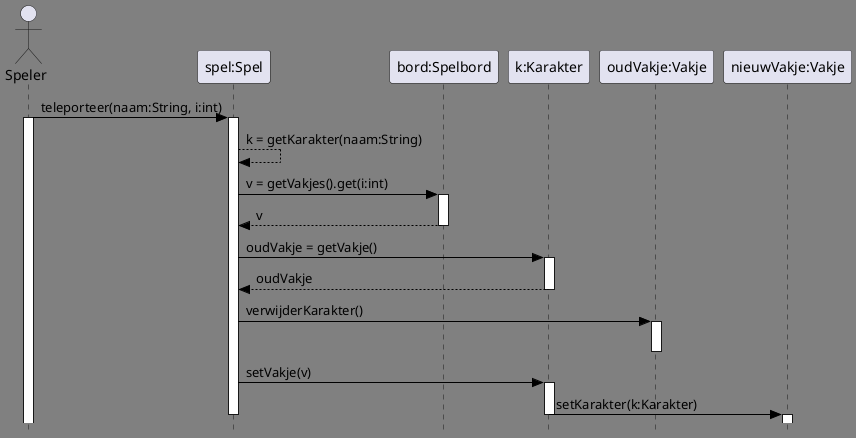 @startuml sequence diagram van teleporteer methode
'https://plantuml.com/sequence-diagram
skinparam style strictuml
skinparam class {
BackgroundColor LightGrey
ArrowColor Black
BorderColor Black
BackgroundColor<<Foo>> DarkGrey
}

skinparam backgroundcolor Gray
skinparam stereotypeCBackgroundColor YellowGreen

actor Speler
participant Spel as "spel:Spel"
participant Bord as "bord:Spelbord"
participant Bob as "k:Karakter"
participant oudVakje as "oudVakje:Vakje"
participant nieuwVakje as "nieuwVakje:Vakje"

Speler -> Spel ++: teleporteer(naam:String, i:int)
activate Speler
Spel --> Spel: k = getKarakter(naam:String)
Spel -> Bord ++: v = getVakjes().get(i:int)
return v
deactivate Bord
Spel -> Bob ++: oudVakje = getVakje()
return oudVakje
deactivate Bob
Spel -> oudVakje ++: verwijderKarakter()
deactivate oudVakje
Spel -> Bob ++: setVakje(v)
Bob -> nieuwVakje --++: setKarakter(k:Karakter)
deactivate Bob
deactivate Spel

@enduml